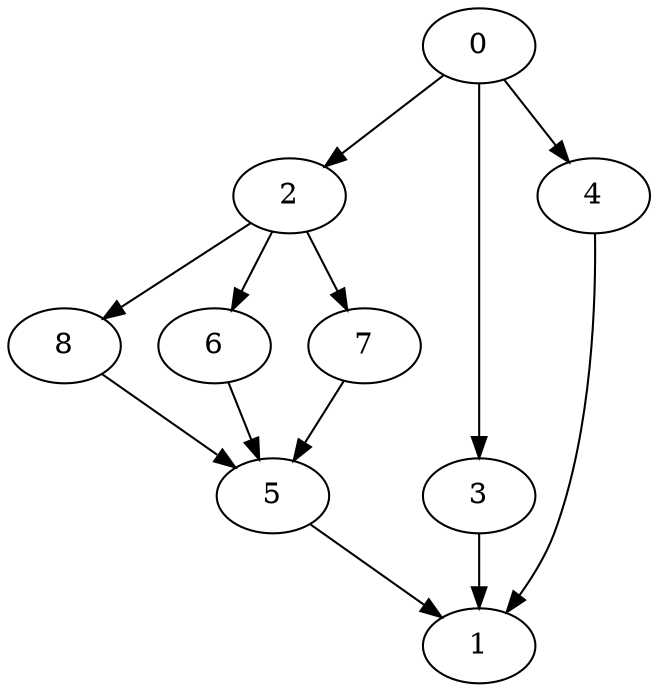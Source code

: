 digraph "outputGraph" {
		0	[Weight=10, Start=0, Processor=1]
		2	[Weight=6, Start=10, Processor=1]
		0 -> 2   [Weight = 51];
		8	[Weight=7, Start=16, Processor=1]
		2 -> 8   [Weight = 59];
		6	[Weight=2, Start=23, Processor=1]
		2 -> 6   [Weight = 59];
		7	[Weight=2, Start=25, Processor=1]
		2 -> 7   [Weight = 15];
		5	[Weight=9, Start=27, Processor=1]
		8 -> 5   [Weight = 59];
		7 -> 5   [Weight = 59];
		6 -> 5   [Weight = 22];
		3	[Weight=7, Start=36, Processor=1]
		0 -> 3   [Weight = 22];
		4	[Weight=5, Start=43, Processor=1]
		0 -> 4   [Weight = 44];
		1	[Weight=7, Start=48, Processor=1]
		4 -> 1   [Weight = 66];
		5 -> 1   [Weight = 37];
		3 -> 1   [Weight = 59];
}
